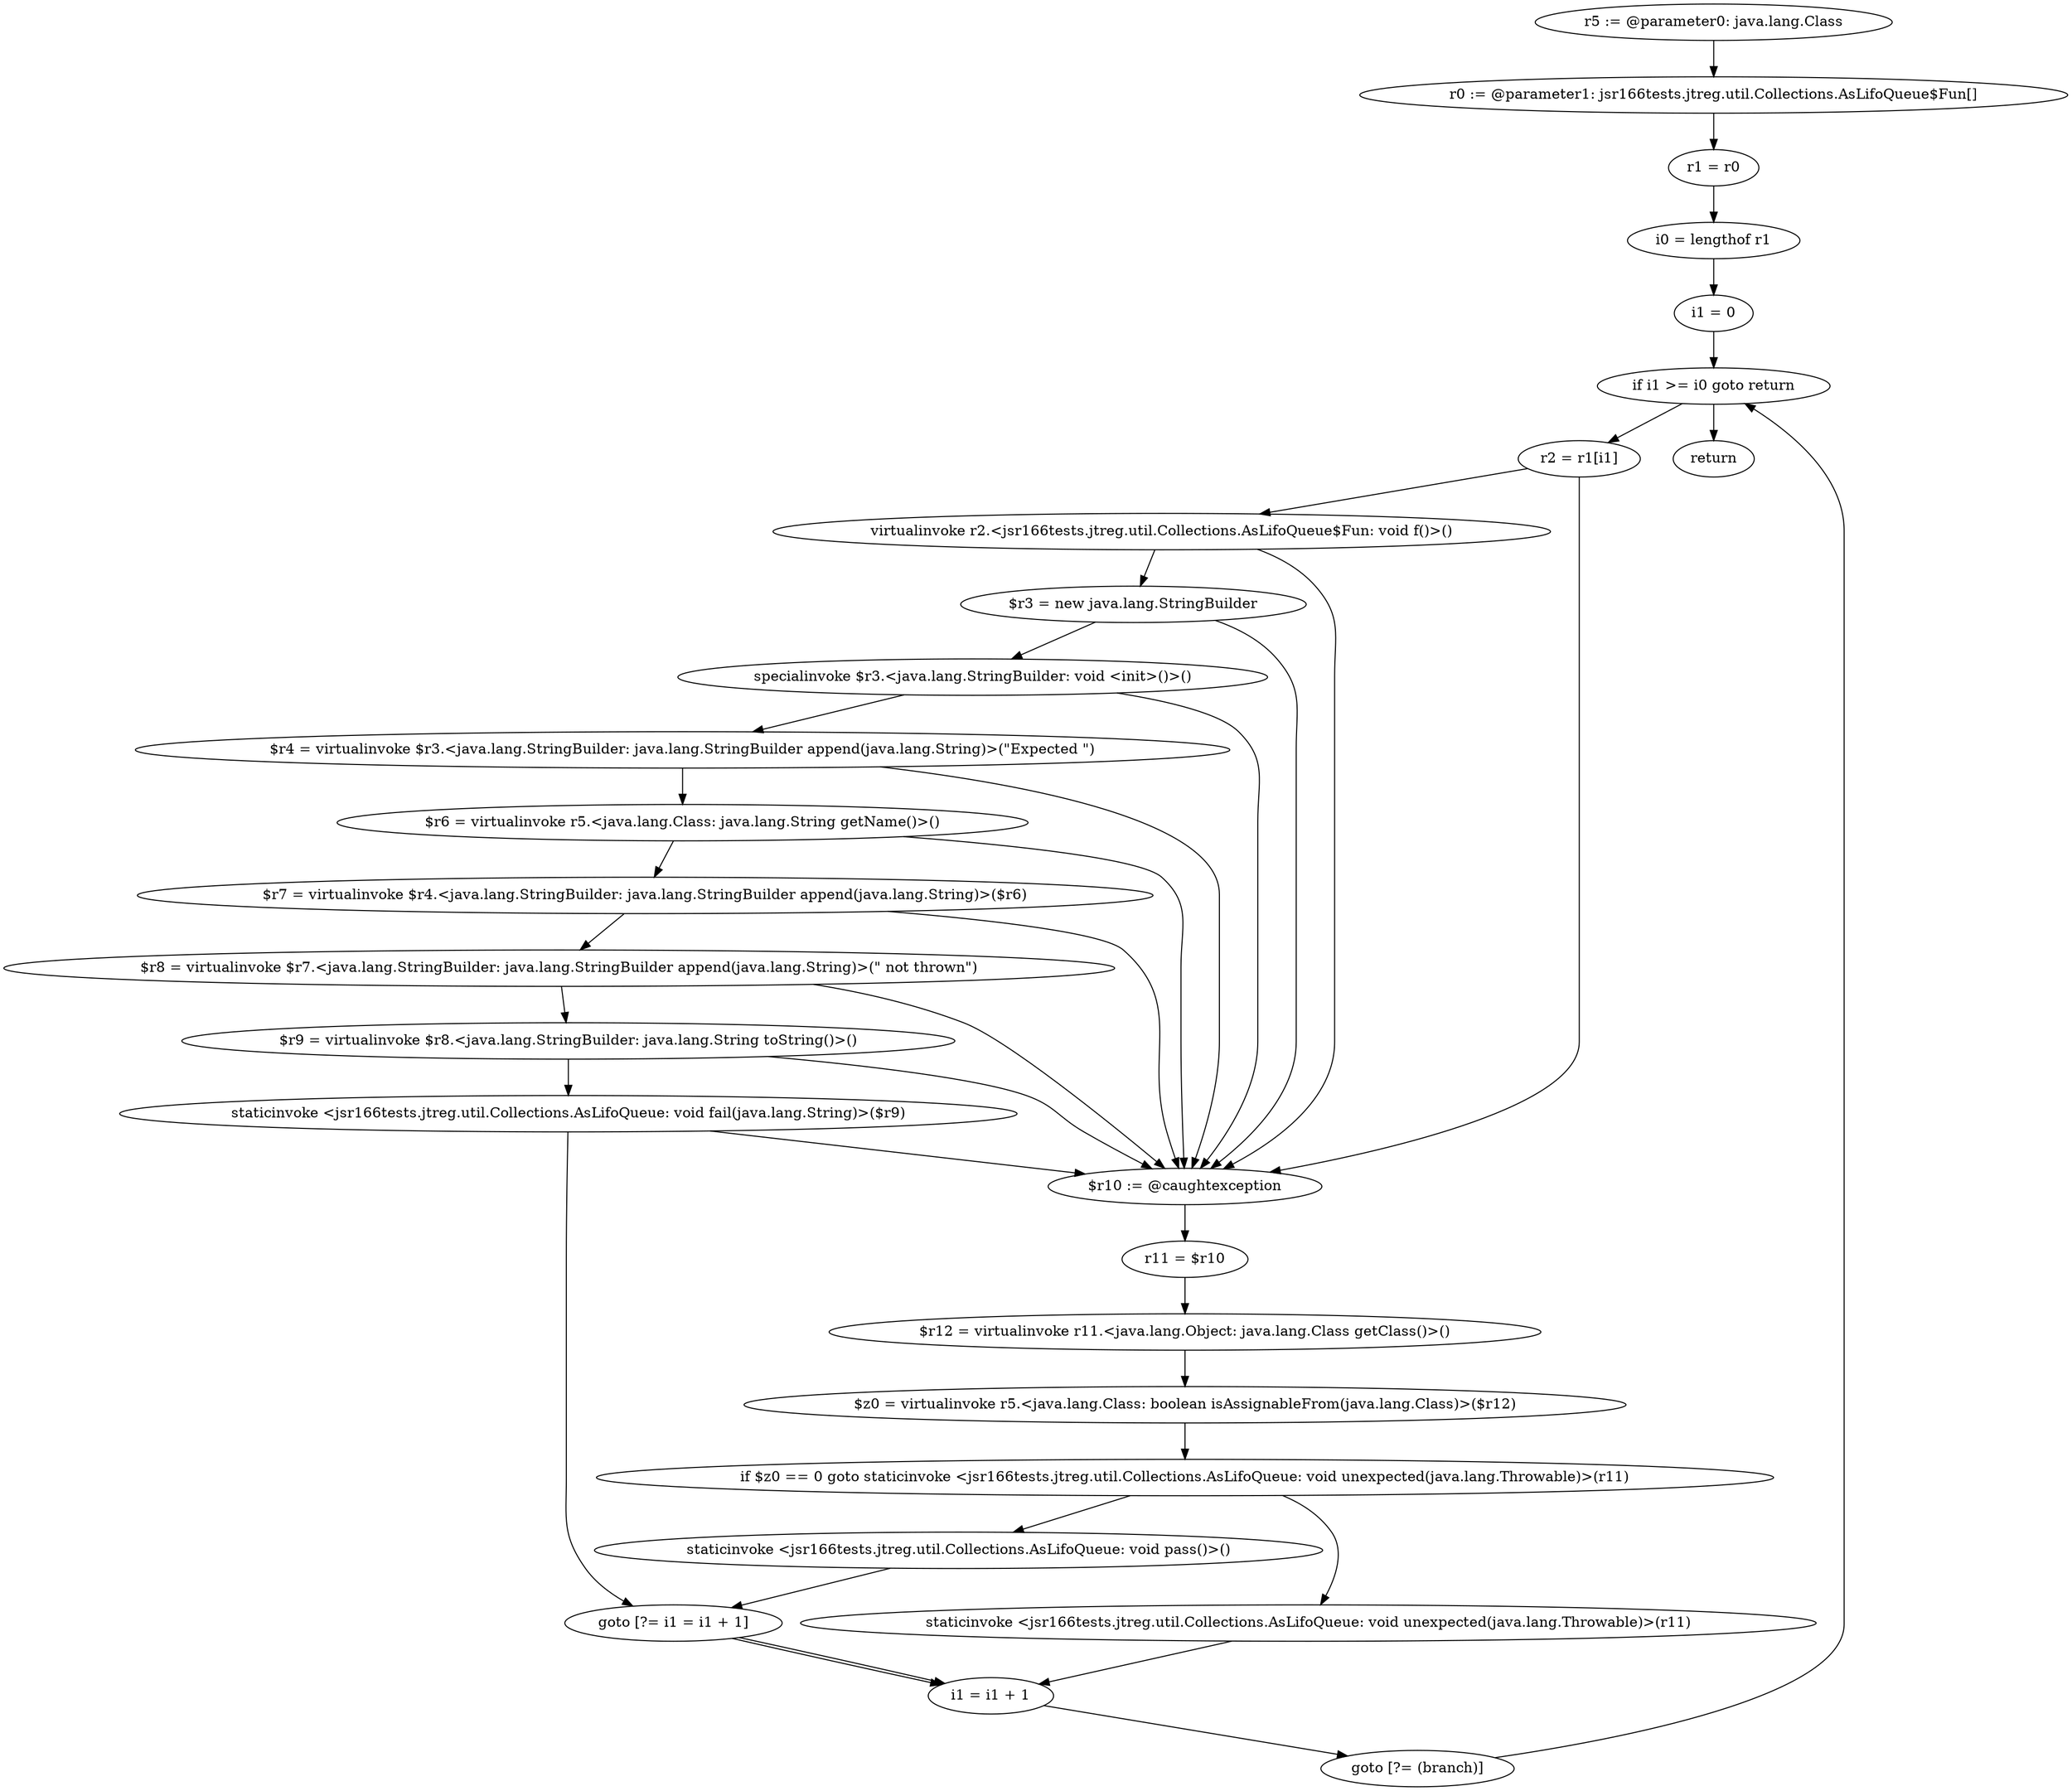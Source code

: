 digraph "unitGraph" {
    "r5 := @parameter0: java.lang.Class"
    "r0 := @parameter1: jsr166tests.jtreg.util.Collections.AsLifoQueue$Fun[]"
    "r1 = r0"
    "i0 = lengthof r1"
    "i1 = 0"
    "if i1 >= i0 goto return"
    "r2 = r1[i1]"
    "virtualinvoke r2.<jsr166tests.jtreg.util.Collections.AsLifoQueue$Fun: void f()>()"
    "$r3 = new java.lang.StringBuilder"
    "specialinvoke $r3.<java.lang.StringBuilder: void <init>()>()"
    "$r4 = virtualinvoke $r3.<java.lang.StringBuilder: java.lang.StringBuilder append(java.lang.String)>(\"Expected \")"
    "$r6 = virtualinvoke r5.<java.lang.Class: java.lang.String getName()>()"
    "$r7 = virtualinvoke $r4.<java.lang.StringBuilder: java.lang.StringBuilder append(java.lang.String)>($r6)"
    "$r8 = virtualinvoke $r7.<java.lang.StringBuilder: java.lang.StringBuilder append(java.lang.String)>(\" not thrown\")"
    "$r9 = virtualinvoke $r8.<java.lang.StringBuilder: java.lang.String toString()>()"
    "staticinvoke <jsr166tests.jtreg.util.Collections.AsLifoQueue: void fail(java.lang.String)>($r9)"
    "goto [?= i1 = i1 + 1]"
    "$r10 := @caughtexception"
    "r11 = $r10"
    "$r12 = virtualinvoke r11.<java.lang.Object: java.lang.Class getClass()>()"
    "$z0 = virtualinvoke r5.<java.lang.Class: boolean isAssignableFrom(java.lang.Class)>($r12)"
    "if $z0 == 0 goto staticinvoke <jsr166tests.jtreg.util.Collections.AsLifoQueue: void unexpected(java.lang.Throwable)>(r11)"
    "staticinvoke <jsr166tests.jtreg.util.Collections.AsLifoQueue: void pass()>()"
    "staticinvoke <jsr166tests.jtreg.util.Collections.AsLifoQueue: void unexpected(java.lang.Throwable)>(r11)"
    "i1 = i1 + 1"
    "goto [?= (branch)]"
    "return"
    "r5 := @parameter0: java.lang.Class"->"r0 := @parameter1: jsr166tests.jtreg.util.Collections.AsLifoQueue$Fun[]";
    "r0 := @parameter1: jsr166tests.jtreg.util.Collections.AsLifoQueue$Fun[]"->"r1 = r0";
    "r1 = r0"->"i0 = lengthof r1";
    "i0 = lengthof r1"->"i1 = 0";
    "i1 = 0"->"if i1 >= i0 goto return";
    "if i1 >= i0 goto return"->"r2 = r1[i1]";
    "if i1 >= i0 goto return"->"return";
    "r2 = r1[i1]"->"virtualinvoke r2.<jsr166tests.jtreg.util.Collections.AsLifoQueue$Fun: void f()>()";
    "r2 = r1[i1]"->"$r10 := @caughtexception";
    "virtualinvoke r2.<jsr166tests.jtreg.util.Collections.AsLifoQueue$Fun: void f()>()"->"$r3 = new java.lang.StringBuilder";
    "virtualinvoke r2.<jsr166tests.jtreg.util.Collections.AsLifoQueue$Fun: void f()>()"->"$r10 := @caughtexception";
    "$r3 = new java.lang.StringBuilder"->"specialinvoke $r3.<java.lang.StringBuilder: void <init>()>()";
    "$r3 = new java.lang.StringBuilder"->"$r10 := @caughtexception";
    "specialinvoke $r3.<java.lang.StringBuilder: void <init>()>()"->"$r4 = virtualinvoke $r3.<java.lang.StringBuilder: java.lang.StringBuilder append(java.lang.String)>(\"Expected \")";
    "specialinvoke $r3.<java.lang.StringBuilder: void <init>()>()"->"$r10 := @caughtexception";
    "$r4 = virtualinvoke $r3.<java.lang.StringBuilder: java.lang.StringBuilder append(java.lang.String)>(\"Expected \")"->"$r6 = virtualinvoke r5.<java.lang.Class: java.lang.String getName()>()";
    "$r4 = virtualinvoke $r3.<java.lang.StringBuilder: java.lang.StringBuilder append(java.lang.String)>(\"Expected \")"->"$r10 := @caughtexception";
    "$r6 = virtualinvoke r5.<java.lang.Class: java.lang.String getName()>()"->"$r7 = virtualinvoke $r4.<java.lang.StringBuilder: java.lang.StringBuilder append(java.lang.String)>($r6)";
    "$r6 = virtualinvoke r5.<java.lang.Class: java.lang.String getName()>()"->"$r10 := @caughtexception";
    "$r7 = virtualinvoke $r4.<java.lang.StringBuilder: java.lang.StringBuilder append(java.lang.String)>($r6)"->"$r8 = virtualinvoke $r7.<java.lang.StringBuilder: java.lang.StringBuilder append(java.lang.String)>(\" not thrown\")";
    "$r7 = virtualinvoke $r4.<java.lang.StringBuilder: java.lang.StringBuilder append(java.lang.String)>($r6)"->"$r10 := @caughtexception";
    "$r8 = virtualinvoke $r7.<java.lang.StringBuilder: java.lang.StringBuilder append(java.lang.String)>(\" not thrown\")"->"$r9 = virtualinvoke $r8.<java.lang.StringBuilder: java.lang.String toString()>()";
    "$r8 = virtualinvoke $r7.<java.lang.StringBuilder: java.lang.StringBuilder append(java.lang.String)>(\" not thrown\")"->"$r10 := @caughtexception";
    "$r9 = virtualinvoke $r8.<java.lang.StringBuilder: java.lang.String toString()>()"->"staticinvoke <jsr166tests.jtreg.util.Collections.AsLifoQueue: void fail(java.lang.String)>($r9)";
    "$r9 = virtualinvoke $r8.<java.lang.StringBuilder: java.lang.String toString()>()"->"$r10 := @caughtexception";
    "staticinvoke <jsr166tests.jtreg.util.Collections.AsLifoQueue: void fail(java.lang.String)>($r9)"->"goto [?= i1 = i1 + 1]";
    "staticinvoke <jsr166tests.jtreg.util.Collections.AsLifoQueue: void fail(java.lang.String)>($r9)"->"$r10 := @caughtexception";
    "goto [?= i1 = i1 + 1]"->"i1 = i1 + 1";
    "$r10 := @caughtexception"->"r11 = $r10";
    "r11 = $r10"->"$r12 = virtualinvoke r11.<java.lang.Object: java.lang.Class getClass()>()";
    "$r12 = virtualinvoke r11.<java.lang.Object: java.lang.Class getClass()>()"->"$z0 = virtualinvoke r5.<java.lang.Class: boolean isAssignableFrom(java.lang.Class)>($r12)";
    "$z0 = virtualinvoke r5.<java.lang.Class: boolean isAssignableFrom(java.lang.Class)>($r12)"->"if $z0 == 0 goto staticinvoke <jsr166tests.jtreg.util.Collections.AsLifoQueue: void unexpected(java.lang.Throwable)>(r11)";
    "if $z0 == 0 goto staticinvoke <jsr166tests.jtreg.util.Collections.AsLifoQueue: void unexpected(java.lang.Throwable)>(r11)"->"staticinvoke <jsr166tests.jtreg.util.Collections.AsLifoQueue: void pass()>()";
    "if $z0 == 0 goto staticinvoke <jsr166tests.jtreg.util.Collections.AsLifoQueue: void unexpected(java.lang.Throwable)>(r11)"->"staticinvoke <jsr166tests.jtreg.util.Collections.AsLifoQueue: void unexpected(java.lang.Throwable)>(r11)";
    "staticinvoke <jsr166tests.jtreg.util.Collections.AsLifoQueue: void pass()>()"->"goto [?= i1 = i1 + 1]";
    "goto [?= i1 = i1 + 1]"->"i1 = i1 + 1";
    "staticinvoke <jsr166tests.jtreg.util.Collections.AsLifoQueue: void unexpected(java.lang.Throwable)>(r11)"->"i1 = i1 + 1";
    "i1 = i1 + 1"->"goto [?= (branch)]";
    "goto [?= (branch)]"->"if i1 >= i0 goto return";
}
